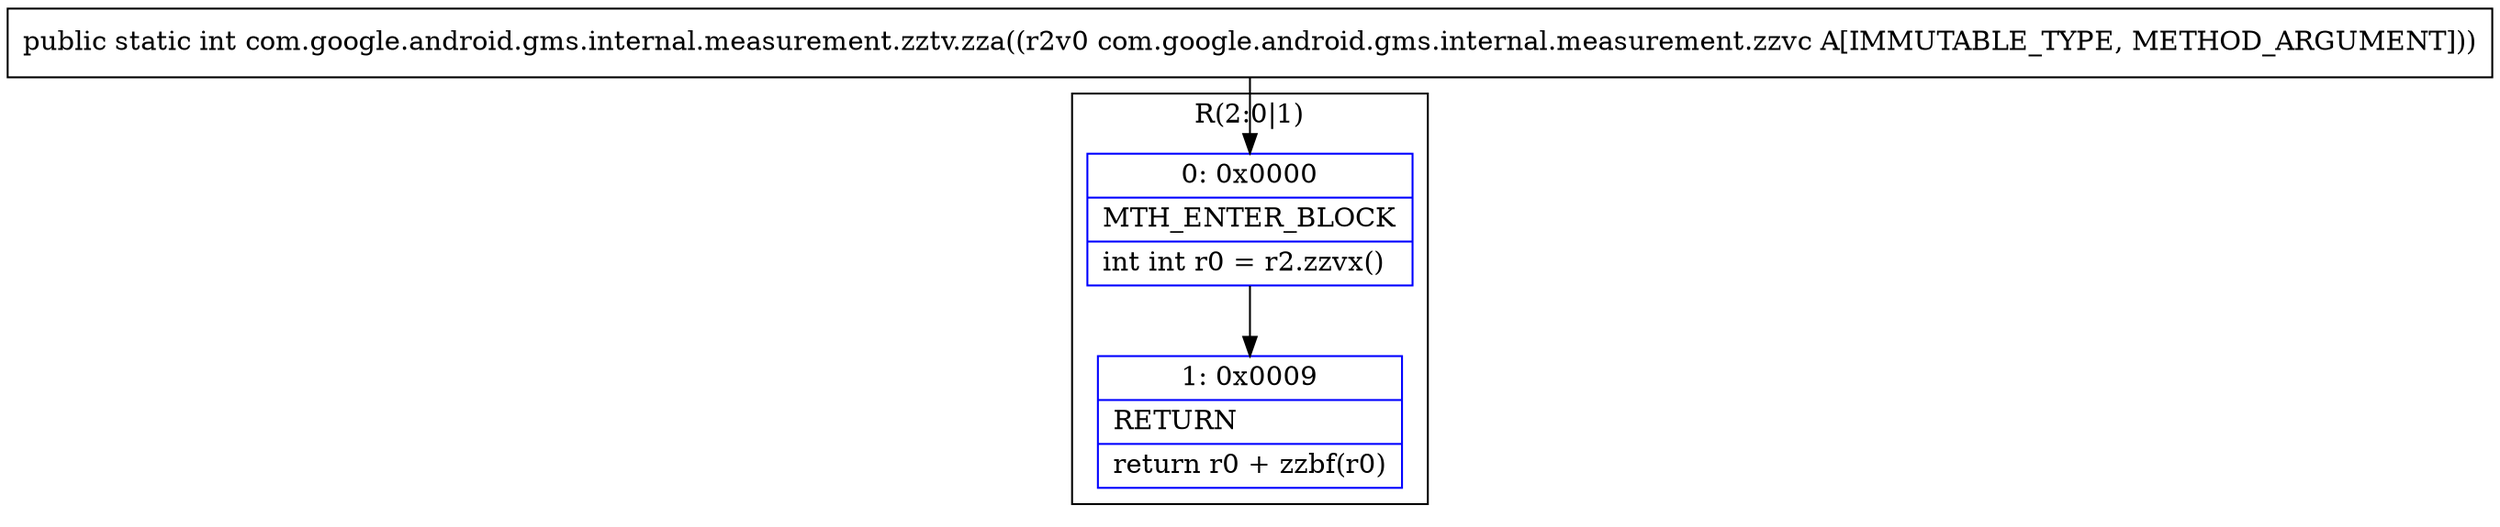 digraph "CFG forcom.google.android.gms.internal.measurement.zztv.zza(Lcom\/google\/android\/gms\/internal\/measurement\/zzvc;)I" {
subgraph cluster_Region_2047179975 {
label = "R(2:0|1)";
node [shape=record,color=blue];
Node_0 [shape=record,label="{0\:\ 0x0000|MTH_ENTER_BLOCK\l|int int r0 = r2.zzvx()\l}"];
Node_1 [shape=record,label="{1\:\ 0x0009|RETURN\l|return r0 + zzbf(r0)\l}"];
}
MethodNode[shape=record,label="{public static int com.google.android.gms.internal.measurement.zztv.zza((r2v0 com.google.android.gms.internal.measurement.zzvc A[IMMUTABLE_TYPE, METHOD_ARGUMENT])) }"];
MethodNode -> Node_0;
Node_0 -> Node_1;
}

